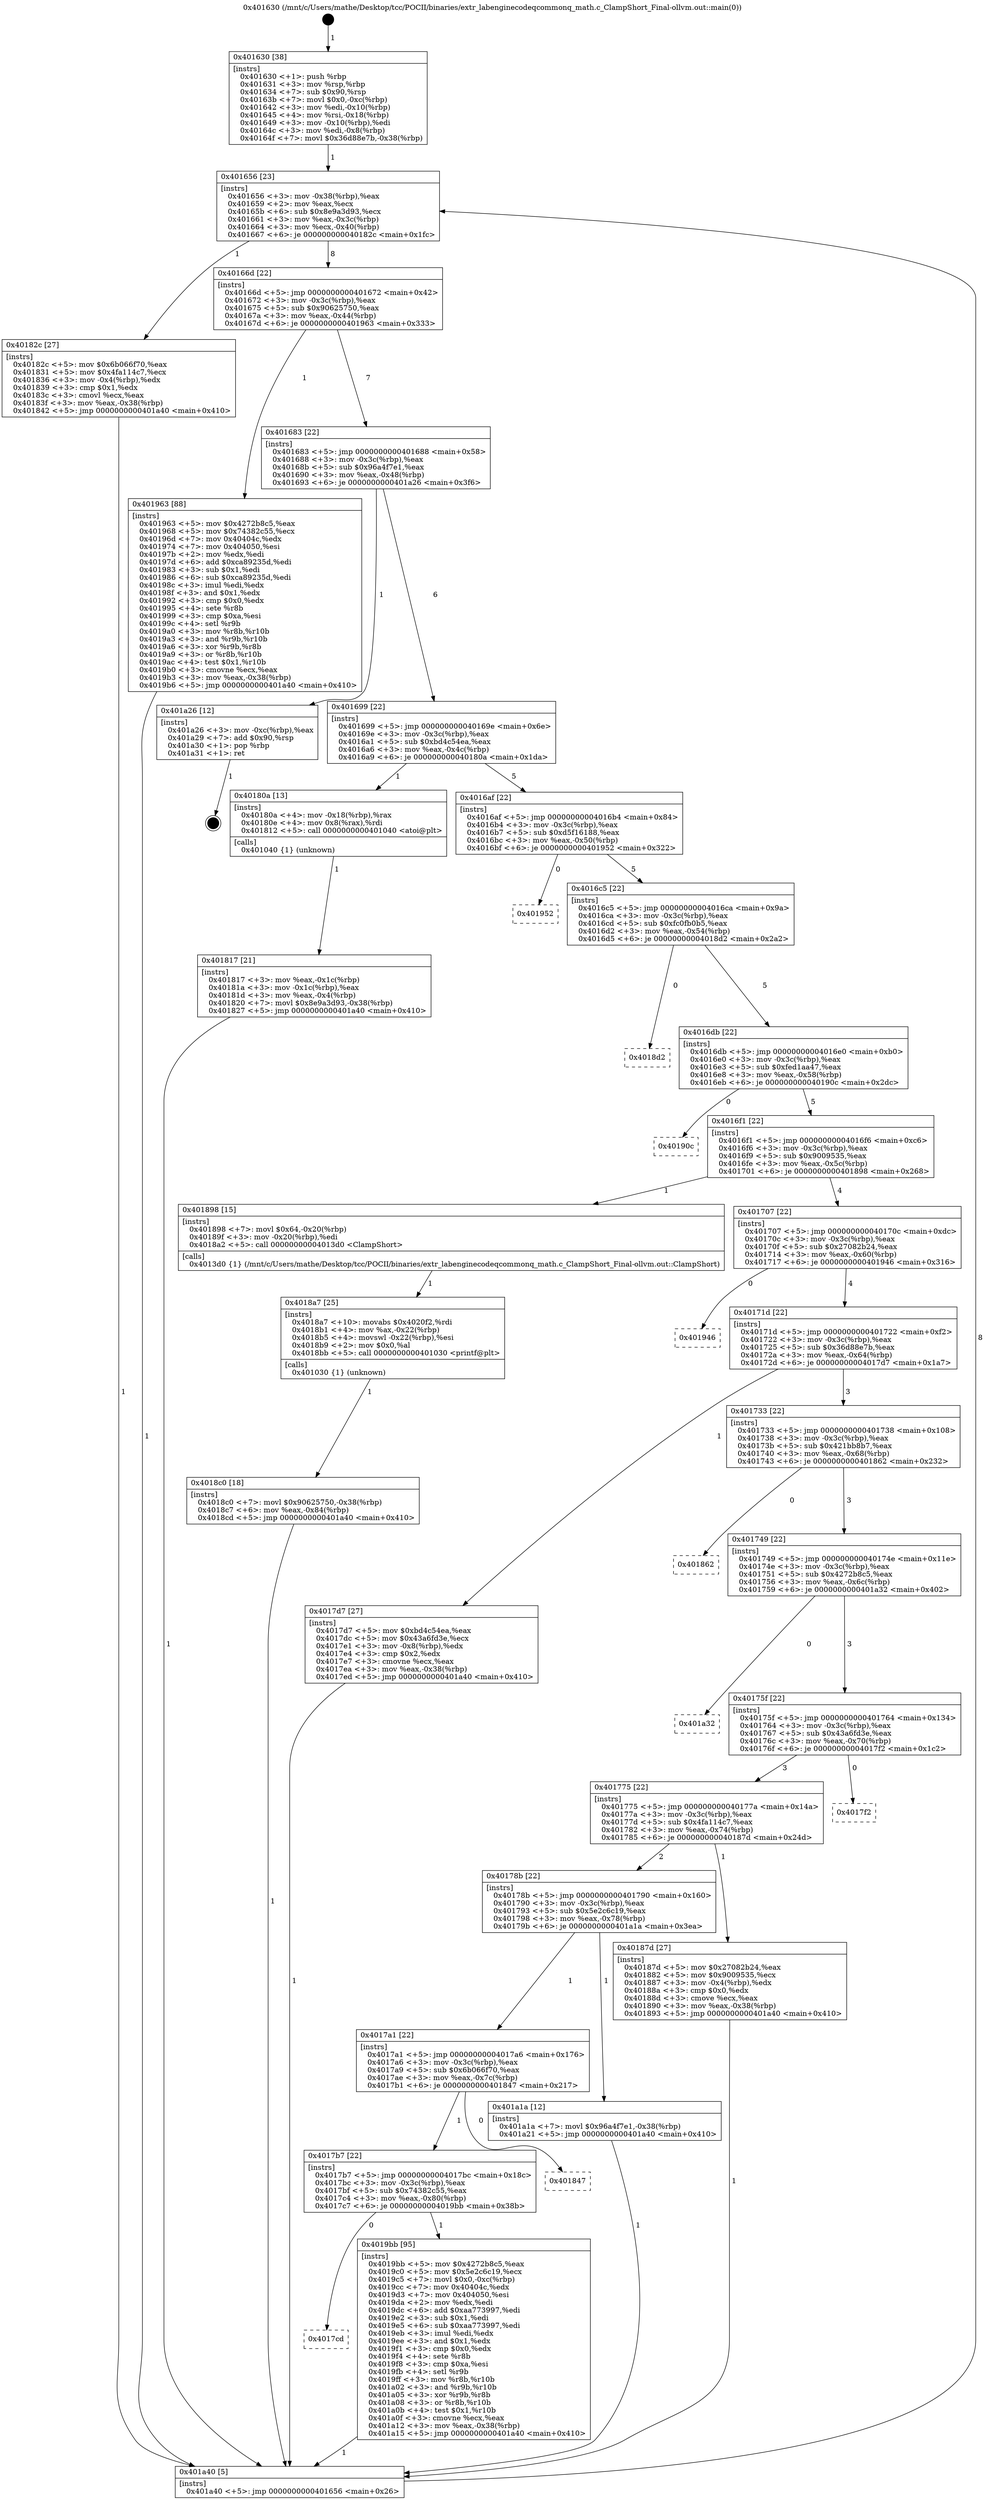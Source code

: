 digraph "0x401630" {
  label = "0x401630 (/mnt/c/Users/mathe/Desktop/tcc/POCII/binaries/extr_labenginecodeqcommonq_math.c_ClampShort_Final-ollvm.out::main(0))"
  labelloc = "t"
  node[shape=record]

  Entry [label="",width=0.3,height=0.3,shape=circle,fillcolor=black,style=filled]
  "0x401656" [label="{
     0x401656 [23]\l
     | [instrs]\l
     &nbsp;&nbsp;0x401656 \<+3\>: mov -0x38(%rbp),%eax\l
     &nbsp;&nbsp;0x401659 \<+2\>: mov %eax,%ecx\l
     &nbsp;&nbsp;0x40165b \<+6\>: sub $0x8e9a3d93,%ecx\l
     &nbsp;&nbsp;0x401661 \<+3\>: mov %eax,-0x3c(%rbp)\l
     &nbsp;&nbsp;0x401664 \<+3\>: mov %ecx,-0x40(%rbp)\l
     &nbsp;&nbsp;0x401667 \<+6\>: je 000000000040182c \<main+0x1fc\>\l
  }"]
  "0x40182c" [label="{
     0x40182c [27]\l
     | [instrs]\l
     &nbsp;&nbsp;0x40182c \<+5\>: mov $0x6b066f70,%eax\l
     &nbsp;&nbsp;0x401831 \<+5\>: mov $0x4fa114c7,%ecx\l
     &nbsp;&nbsp;0x401836 \<+3\>: mov -0x4(%rbp),%edx\l
     &nbsp;&nbsp;0x401839 \<+3\>: cmp $0x1,%edx\l
     &nbsp;&nbsp;0x40183c \<+3\>: cmovl %ecx,%eax\l
     &nbsp;&nbsp;0x40183f \<+3\>: mov %eax,-0x38(%rbp)\l
     &nbsp;&nbsp;0x401842 \<+5\>: jmp 0000000000401a40 \<main+0x410\>\l
  }"]
  "0x40166d" [label="{
     0x40166d [22]\l
     | [instrs]\l
     &nbsp;&nbsp;0x40166d \<+5\>: jmp 0000000000401672 \<main+0x42\>\l
     &nbsp;&nbsp;0x401672 \<+3\>: mov -0x3c(%rbp),%eax\l
     &nbsp;&nbsp;0x401675 \<+5\>: sub $0x90625750,%eax\l
     &nbsp;&nbsp;0x40167a \<+3\>: mov %eax,-0x44(%rbp)\l
     &nbsp;&nbsp;0x40167d \<+6\>: je 0000000000401963 \<main+0x333\>\l
  }"]
  Exit [label="",width=0.3,height=0.3,shape=circle,fillcolor=black,style=filled,peripheries=2]
  "0x401963" [label="{
     0x401963 [88]\l
     | [instrs]\l
     &nbsp;&nbsp;0x401963 \<+5\>: mov $0x4272b8c5,%eax\l
     &nbsp;&nbsp;0x401968 \<+5\>: mov $0x74382c55,%ecx\l
     &nbsp;&nbsp;0x40196d \<+7\>: mov 0x40404c,%edx\l
     &nbsp;&nbsp;0x401974 \<+7\>: mov 0x404050,%esi\l
     &nbsp;&nbsp;0x40197b \<+2\>: mov %edx,%edi\l
     &nbsp;&nbsp;0x40197d \<+6\>: add $0xca89235d,%edi\l
     &nbsp;&nbsp;0x401983 \<+3\>: sub $0x1,%edi\l
     &nbsp;&nbsp;0x401986 \<+6\>: sub $0xca89235d,%edi\l
     &nbsp;&nbsp;0x40198c \<+3\>: imul %edi,%edx\l
     &nbsp;&nbsp;0x40198f \<+3\>: and $0x1,%edx\l
     &nbsp;&nbsp;0x401992 \<+3\>: cmp $0x0,%edx\l
     &nbsp;&nbsp;0x401995 \<+4\>: sete %r8b\l
     &nbsp;&nbsp;0x401999 \<+3\>: cmp $0xa,%esi\l
     &nbsp;&nbsp;0x40199c \<+4\>: setl %r9b\l
     &nbsp;&nbsp;0x4019a0 \<+3\>: mov %r8b,%r10b\l
     &nbsp;&nbsp;0x4019a3 \<+3\>: and %r9b,%r10b\l
     &nbsp;&nbsp;0x4019a6 \<+3\>: xor %r9b,%r8b\l
     &nbsp;&nbsp;0x4019a9 \<+3\>: or %r8b,%r10b\l
     &nbsp;&nbsp;0x4019ac \<+4\>: test $0x1,%r10b\l
     &nbsp;&nbsp;0x4019b0 \<+3\>: cmovne %ecx,%eax\l
     &nbsp;&nbsp;0x4019b3 \<+3\>: mov %eax,-0x38(%rbp)\l
     &nbsp;&nbsp;0x4019b6 \<+5\>: jmp 0000000000401a40 \<main+0x410\>\l
  }"]
  "0x401683" [label="{
     0x401683 [22]\l
     | [instrs]\l
     &nbsp;&nbsp;0x401683 \<+5\>: jmp 0000000000401688 \<main+0x58\>\l
     &nbsp;&nbsp;0x401688 \<+3\>: mov -0x3c(%rbp),%eax\l
     &nbsp;&nbsp;0x40168b \<+5\>: sub $0x96a4f7e1,%eax\l
     &nbsp;&nbsp;0x401690 \<+3\>: mov %eax,-0x48(%rbp)\l
     &nbsp;&nbsp;0x401693 \<+6\>: je 0000000000401a26 \<main+0x3f6\>\l
  }"]
  "0x4017cd" [label="{
     0x4017cd\l
  }", style=dashed]
  "0x401a26" [label="{
     0x401a26 [12]\l
     | [instrs]\l
     &nbsp;&nbsp;0x401a26 \<+3\>: mov -0xc(%rbp),%eax\l
     &nbsp;&nbsp;0x401a29 \<+7\>: add $0x90,%rsp\l
     &nbsp;&nbsp;0x401a30 \<+1\>: pop %rbp\l
     &nbsp;&nbsp;0x401a31 \<+1\>: ret\l
  }"]
  "0x401699" [label="{
     0x401699 [22]\l
     | [instrs]\l
     &nbsp;&nbsp;0x401699 \<+5\>: jmp 000000000040169e \<main+0x6e\>\l
     &nbsp;&nbsp;0x40169e \<+3\>: mov -0x3c(%rbp),%eax\l
     &nbsp;&nbsp;0x4016a1 \<+5\>: sub $0xbd4c54ea,%eax\l
     &nbsp;&nbsp;0x4016a6 \<+3\>: mov %eax,-0x4c(%rbp)\l
     &nbsp;&nbsp;0x4016a9 \<+6\>: je 000000000040180a \<main+0x1da\>\l
  }"]
  "0x4019bb" [label="{
     0x4019bb [95]\l
     | [instrs]\l
     &nbsp;&nbsp;0x4019bb \<+5\>: mov $0x4272b8c5,%eax\l
     &nbsp;&nbsp;0x4019c0 \<+5\>: mov $0x5e2c6c19,%ecx\l
     &nbsp;&nbsp;0x4019c5 \<+7\>: movl $0x0,-0xc(%rbp)\l
     &nbsp;&nbsp;0x4019cc \<+7\>: mov 0x40404c,%edx\l
     &nbsp;&nbsp;0x4019d3 \<+7\>: mov 0x404050,%esi\l
     &nbsp;&nbsp;0x4019da \<+2\>: mov %edx,%edi\l
     &nbsp;&nbsp;0x4019dc \<+6\>: add $0xaa773997,%edi\l
     &nbsp;&nbsp;0x4019e2 \<+3\>: sub $0x1,%edi\l
     &nbsp;&nbsp;0x4019e5 \<+6\>: sub $0xaa773997,%edi\l
     &nbsp;&nbsp;0x4019eb \<+3\>: imul %edi,%edx\l
     &nbsp;&nbsp;0x4019ee \<+3\>: and $0x1,%edx\l
     &nbsp;&nbsp;0x4019f1 \<+3\>: cmp $0x0,%edx\l
     &nbsp;&nbsp;0x4019f4 \<+4\>: sete %r8b\l
     &nbsp;&nbsp;0x4019f8 \<+3\>: cmp $0xa,%esi\l
     &nbsp;&nbsp;0x4019fb \<+4\>: setl %r9b\l
     &nbsp;&nbsp;0x4019ff \<+3\>: mov %r8b,%r10b\l
     &nbsp;&nbsp;0x401a02 \<+3\>: and %r9b,%r10b\l
     &nbsp;&nbsp;0x401a05 \<+3\>: xor %r9b,%r8b\l
     &nbsp;&nbsp;0x401a08 \<+3\>: or %r8b,%r10b\l
     &nbsp;&nbsp;0x401a0b \<+4\>: test $0x1,%r10b\l
     &nbsp;&nbsp;0x401a0f \<+3\>: cmovne %ecx,%eax\l
     &nbsp;&nbsp;0x401a12 \<+3\>: mov %eax,-0x38(%rbp)\l
     &nbsp;&nbsp;0x401a15 \<+5\>: jmp 0000000000401a40 \<main+0x410\>\l
  }"]
  "0x40180a" [label="{
     0x40180a [13]\l
     | [instrs]\l
     &nbsp;&nbsp;0x40180a \<+4\>: mov -0x18(%rbp),%rax\l
     &nbsp;&nbsp;0x40180e \<+4\>: mov 0x8(%rax),%rdi\l
     &nbsp;&nbsp;0x401812 \<+5\>: call 0000000000401040 \<atoi@plt\>\l
     | [calls]\l
     &nbsp;&nbsp;0x401040 \{1\} (unknown)\l
  }"]
  "0x4016af" [label="{
     0x4016af [22]\l
     | [instrs]\l
     &nbsp;&nbsp;0x4016af \<+5\>: jmp 00000000004016b4 \<main+0x84\>\l
     &nbsp;&nbsp;0x4016b4 \<+3\>: mov -0x3c(%rbp),%eax\l
     &nbsp;&nbsp;0x4016b7 \<+5\>: sub $0xd5f16188,%eax\l
     &nbsp;&nbsp;0x4016bc \<+3\>: mov %eax,-0x50(%rbp)\l
     &nbsp;&nbsp;0x4016bf \<+6\>: je 0000000000401952 \<main+0x322\>\l
  }"]
  "0x4017b7" [label="{
     0x4017b7 [22]\l
     | [instrs]\l
     &nbsp;&nbsp;0x4017b7 \<+5\>: jmp 00000000004017bc \<main+0x18c\>\l
     &nbsp;&nbsp;0x4017bc \<+3\>: mov -0x3c(%rbp),%eax\l
     &nbsp;&nbsp;0x4017bf \<+5\>: sub $0x74382c55,%eax\l
     &nbsp;&nbsp;0x4017c4 \<+3\>: mov %eax,-0x80(%rbp)\l
     &nbsp;&nbsp;0x4017c7 \<+6\>: je 00000000004019bb \<main+0x38b\>\l
  }"]
  "0x401952" [label="{
     0x401952\l
  }", style=dashed]
  "0x4016c5" [label="{
     0x4016c5 [22]\l
     | [instrs]\l
     &nbsp;&nbsp;0x4016c5 \<+5\>: jmp 00000000004016ca \<main+0x9a\>\l
     &nbsp;&nbsp;0x4016ca \<+3\>: mov -0x3c(%rbp),%eax\l
     &nbsp;&nbsp;0x4016cd \<+5\>: sub $0xfc0fb0b5,%eax\l
     &nbsp;&nbsp;0x4016d2 \<+3\>: mov %eax,-0x54(%rbp)\l
     &nbsp;&nbsp;0x4016d5 \<+6\>: je 00000000004018d2 \<main+0x2a2\>\l
  }"]
  "0x401847" [label="{
     0x401847\l
  }", style=dashed]
  "0x4018d2" [label="{
     0x4018d2\l
  }", style=dashed]
  "0x4016db" [label="{
     0x4016db [22]\l
     | [instrs]\l
     &nbsp;&nbsp;0x4016db \<+5\>: jmp 00000000004016e0 \<main+0xb0\>\l
     &nbsp;&nbsp;0x4016e0 \<+3\>: mov -0x3c(%rbp),%eax\l
     &nbsp;&nbsp;0x4016e3 \<+5\>: sub $0xfed1aa47,%eax\l
     &nbsp;&nbsp;0x4016e8 \<+3\>: mov %eax,-0x58(%rbp)\l
     &nbsp;&nbsp;0x4016eb \<+6\>: je 000000000040190c \<main+0x2dc\>\l
  }"]
  "0x4017a1" [label="{
     0x4017a1 [22]\l
     | [instrs]\l
     &nbsp;&nbsp;0x4017a1 \<+5\>: jmp 00000000004017a6 \<main+0x176\>\l
     &nbsp;&nbsp;0x4017a6 \<+3\>: mov -0x3c(%rbp),%eax\l
     &nbsp;&nbsp;0x4017a9 \<+5\>: sub $0x6b066f70,%eax\l
     &nbsp;&nbsp;0x4017ae \<+3\>: mov %eax,-0x7c(%rbp)\l
     &nbsp;&nbsp;0x4017b1 \<+6\>: je 0000000000401847 \<main+0x217\>\l
  }"]
  "0x40190c" [label="{
     0x40190c\l
  }", style=dashed]
  "0x4016f1" [label="{
     0x4016f1 [22]\l
     | [instrs]\l
     &nbsp;&nbsp;0x4016f1 \<+5\>: jmp 00000000004016f6 \<main+0xc6\>\l
     &nbsp;&nbsp;0x4016f6 \<+3\>: mov -0x3c(%rbp),%eax\l
     &nbsp;&nbsp;0x4016f9 \<+5\>: sub $0x9009535,%eax\l
     &nbsp;&nbsp;0x4016fe \<+3\>: mov %eax,-0x5c(%rbp)\l
     &nbsp;&nbsp;0x401701 \<+6\>: je 0000000000401898 \<main+0x268\>\l
  }"]
  "0x401a1a" [label="{
     0x401a1a [12]\l
     | [instrs]\l
     &nbsp;&nbsp;0x401a1a \<+7\>: movl $0x96a4f7e1,-0x38(%rbp)\l
     &nbsp;&nbsp;0x401a21 \<+5\>: jmp 0000000000401a40 \<main+0x410\>\l
  }"]
  "0x401898" [label="{
     0x401898 [15]\l
     | [instrs]\l
     &nbsp;&nbsp;0x401898 \<+7\>: movl $0x64,-0x20(%rbp)\l
     &nbsp;&nbsp;0x40189f \<+3\>: mov -0x20(%rbp),%edi\l
     &nbsp;&nbsp;0x4018a2 \<+5\>: call 00000000004013d0 \<ClampShort\>\l
     | [calls]\l
     &nbsp;&nbsp;0x4013d0 \{1\} (/mnt/c/Users/mathe/Desktop/tcc/POCII/binaries/extr_labenginecodeqcommonq_math.c_ClampShort_Final-ollvm.out::ClampShort)\l
  }"]
  "0x401707" [label="{
     0x401707 [22]\l
     | [instrs]\l
     &nbsp;&nbsp;0x401707 \<+5\>: jmp 000000000040170c \<main+0xdc\>\l
     &nbsp;&nbsp;0x40170c \<+3\>: mov -0x3c(%rbp),%eax\l
     &nbsp;&nbsp;0x40170f \<+5\>: sub $0x27082b24,%eax\l
     &nbsp;&nbsp;0x401714 \<+3\>: mov %eax,-0x60(%rbp)\l
     &nbsp;&nbsp;0x401717 \<+6\>: je 0000000000401946 \<main+0x316\>\l
  }"]
  "0x4018c0" [label="{
     0x4018c0 [18]\l
     | [instrs]\l
     &nbsp;&nbsp;0x4018c0 \<+7\>: movl $0x90625750,-0x38(%rbp)\l
     &nbsp;&nbsp;0x4018c7 \<+6\>: mov %eax,-0x84(%rbp)\l
     &nbsp;&nbsp;0x4018cd \<+5\>: jmp 0000000000401a40 \<main+0x410\>\l
  }"]
  "0x401946" [label="{
     0x401946\l
  }", style=dashed]
  "0x40171d" [label="{
     0x40171d [22]\l
     | [instrs]\l
     &nbsp;&nbsp;0x40171d \<+5\>: jmp 0000000000401722 \<main+0xf2\>\l
     &nbsp;&nbsp;0x401722 \<+3\>: mov -0x3c(%rbp),%eax\l
     &nbsp;&nbsp;0x401725 \<+5\>: sub $0x36d88e7b,%eax\l
     &nbsp;&nbsp;0x40172a \<+3\>: mov %eax,-0x64(%rbp)\l
     &nbsp;&nbsp;0x40172d \<+6\>: je 00000000004017d7 \<main+0x1a7\>\l
  }"]
  "0x4018a7" [label="{
     0x4018a7 [25]\l
     | [instrs]\l
     &nbsp;&nbsp;0x4018a7 \<+10\>: movabs $0x4020f2,%rdi\l
     &nbsp;&nbsp;0x4018b1 \<+4\>: mov %ax,-0x22(%rbp)\l
     &nbsp;&nbsp;0x4018b5 \<+4\>: movswl -0x22(%rbp),%esi\l
     &nbsp;&nbsp;0x4018b9 \<+2\>: mov $0x0,%al\l
     &nbsp;&nbsp;0x4018bb \<+5\>: call 0000000000401030 \<printf@plt\>\l
     | [calls]\l
     &nbsp;&nbsp;0x401030 \{1\} (unknown)\l
  }"]
  "0x4017d7" [label="{
     0x4017d7 [27]\l
     | [instrs]\l
     &nbsp;&nbsp;0x4017d7 \<+5\>: mov $0xbd4c54ea,%eax\l
     &nbsp;&nbsp;0x4017dc \<+5\>: mov $0x43a6fd3e,%ecx\l
     &nbsp;&nbsp;0x4017e1 \<+3\>: mov -0x8(%rbp),%edx\l
     &nbsp;&nbsp;0x4017e4 \<+3\>: cmp $0x2,%edx\l
     &nbsp;&nbsp;0x4017e7 \<+3\>: cmovne %ecx,%eax\l
     &nbsp;&nbsp;0x4017ea \<+3\>: mov %eax,-0x38(%rbp)\l
     &nbsp;&nbsp;0x4017ed \<+5\>: jmp 0000000000401a40 \<main+0x410\>\l
  }"]
  "0x401733" [label="{
     0x401733 [22]\l
     | [instrs]\l
     &nbsp;&nbsp;0x401733 \<+5\>: jmp 0000000000401738 \<main+0x108\>\l
     &nbsp;&nbsp;0x401738 \<+3\>: mov -0x3c(%rbp),%eax\l
     &nbsp;&nbsp;0x40173b \<+5\>: sub $0x421bb8b7,%eax\l
     &nbsp;&nbsp;0x401740 \<+3\>: mov %eax,-0x68(%rbp)\l
     &nbsp;&nbsp;0x401743 \<+6\>: je 0000000000401862 \<main+0x232\>\l
  }"]
  "0x401a40" [label="{
     0x401a40 [5]\l
     | [instrs]\l
     &nbsp;&nbsp;0x401a40 \<+5\>: jmp 0000000000401656 \<main+0x26\>\l
  }"]
  "0x401630" [label="{
     0x401630 [38]\l
     | [instrs]\l
     &nbsp;&nbsp;0x401630 \<+1\>: push %rbp\l
     &nbsp;&nbsp;0x401631 \<+3\>: mov %rsp,%rbp\l
     &nbsp;&nbsp;0x401634 \<+7\>: sub $0x90,%rsp\l
     &nbsp;&nbsp;0x40163b \<+7\>: movl $0x0,-0xc(%rbp)\l
     &nbsp;&nbsp;0x401642 \<+3\>: mov %edi,-0x10(%rbp)\l
     &nbsp;&nbsp;0x401645 \<+4\>: mov %rsi,-0x18(%rbp)\l
     &nbsp;&nbsp;0x401649 \<+3\>: mov -0x10(%rbp),%edi\l
     &nbsp;&nbsp;0x40164c \<+3\>: mov %edi,-0x8(%rbp)\l
     &nbsp;&nbsp;0x40164f \<+7\>: movl $0x36d88e7b,-0x38(%rbp)\l
  }"]
  "0x401817" [label="{
     0x401817 [21]\l
     | [instrs]\l
     &nbsp;&nbsp;0x401817 \<+3\>: mov %eax,-0x1c(%rbp)\l
     &nbsp;&nbsp;0x40181a \<+3\>: mov -0x1c(%rbp),%eax\l
     &nbsp;&nbsp;0x40181d \<+3\>: mov %eax,-0x4(%rbp)\l
     &nbsp;&nbsp;0x401820 \<+7\>: movl $0x8e9a3d93,-0x38(%rbp)\l
     &nbsp;&nbsp;0x401827 \<+5\>: jmp 0000000000401a40 \<main+0x410\>\l
  }"]
  "0x40178b" [label="{
     0x40178b [22]\l
     | [instrs]\l
     &nbsp;&nbsp;0x40178b \<+5\>: jmp 0000000000401790 \<main+0x160\>\l
     &nbsp;&nbsp;0x401790 \<+3\>: mov -0x3c(%rbp),%eax\l
     &nbsp;&nbsp;0x401793 \<+5\>: sub $0x5e2c6c19,%eax\l
     &nbsp;&nbsp;0x401798 \<+3\>: mov %eax,-0x78(%rbp)\l
     &nbsp;&nbsp;0x40179b \<+6\>: je 0000000000401a1a \<main+0x3ea\>\l
  }"]
  "0x401862" [label="{
     0x401862\l
  }", style=dashed]
  "0x401749" [label="{
     0x401749 [22]\l
     | [instrs]\l
     &nbsp;&nbsp;0x401749 \<+5\>: jmp 000000000040174e \<main+0x11e\>\l
     &nbsp;&nbsp;0x40174e \<+3\>: mov -0x3c(%rbp),%eax\l
     &nbsp;&nbsp;0x401751 \<+5\>: sub $0x4272b8c5,%eax\l
     &nbsp;&nbsp;0x401756 \<+3\>: mov %eax,-0x6c(%rbp)\l
     &nbsp;&nbsp;0x401759 \<+6\>: je 0000000000401a32 \<main+0x402\>\l
  }"]
  "0x40187d" [label="{
     0x40187d [27]\l
     | [instrs]\l
     &nbsp;&nbsp;0x40187d \<+5\>: mov $0x27082b24,%eax\l
     &nbsp;&nbsp;0x401882 \<+5\>: mov $0x9009535,%ecx\l
     &nbsp;&nbsp;0x401887 \<+3\>: mov -0x4(%rbp),%edx\l
     &nbsp;&nbsp;0x40188a \<+3\>: cmp $0x0,%edx\l
     &nbsp;&nbsp;0x40188d \<+3\>: cmove %ecx,%eax\l
     &nbsp;&nbsp;0x401890 \<+3\>: mov %eax,-0x38(%rbp)\l
     &nbsp;&nbsp;0x401893 \<+5\>: jmp 0000000000401a40 \<main+0x410\>\l
  }"]
  "0x401a32" [label="{
     0x401a32\l
  }", style=dashed]
  "0x40175f" [label="{
     0x40175f [22]\l
     | [instrs]\l
     &nbsp;&nbsp;0x40175f \<+5\>: jmp 0000000000401764 \<main+0x134\>\l
     &nbsp;&nbsp;0x401764 \<+3\>: mov -0x3c(%rbp),%eax\l
     &nbsp;&nbsp;0x401767 \<+5\>: sub $0x43a6fd3e,%eax\l
     &nbsp;&nbsp;0x40176c \<+3\>: mov %eax,-0x70(%rbp)\l
     &nbsp;&nbsp;0x40176f \<+6\>: je 00000000004017f2 \<main+0x1c2\>\l
  }"]
  "0x401775" [label="{
     0x401775 [22]\l
     | [instrs]\l
     &nbsp;&nbsp;0x401775 \<+5\>: jmp 000000000040177a \<main+0x14a\>\l
     &nbsp;&nbsp;0x40177a \<+3\>: mov -0x3c(%rbp),%eax\l
     &nbsp;&nbsp;0x40177d \<+5\>: sub $0x4fa114c7,%eax\l
     &nbsp;&nbsp;0x401782 \<+3\>: mov %eax,-0x74(%rbp)\l
     &nbsp;&nbsp;0x401785 \<+6\>: je 000000000040187d \<main+0x24d\>\l
  }"]
  "0x4017f2" [label="{
     0x4017f2\l
  }", style=dashed]
  Entry -> "0x401630" [label=" 1"]
  "0x401656" -> "0x40182c" [label=" 1"]
  "0x401656" -> "0x40166d" [label=" 8"]
  "0x401a26" -> Exit [label=" 1"]
  "0x40166d" -> "0x401963" [label=" 1"]
  "0x40166d" -> "0x401683" [label=" 7"]
  "0x401a1a" -> "0x401a40" [label=" 1"]
  "0x401683" -> "0x401a26" [label=" 1"]
  "0x401683" -> "0x401699" [label=" 6"]
  "0x4019bb" -> "0x401a40" [label=" 1"]
  "0x401699" -> "0x40180a" [label=" 1"]
  "0x401699" -> "0x4016af" [label=" 5"]
  "0x4017b7" -> "0x4017cd" [label=" 0"]
  "0x4016af" -> "0x401952" [label=" 0"]
  "0x4016af" -> "0x4016c5" [label=" 5"]
  "0x4017b7" -> "0x4019bb" [label=" 1"]
  "0x4016c5" -> "0x4018d2" [label=" 0"]
  "0x4016c5" -> "0x4016db" [label=" 5"]
  "0x4017a1" -> "0x4017b7" [label=" 1"]
  "0x4016db" -> "0x40190c" [label=" 0"]
  "0x4016db" -> "0x4016f1" [label=" 5"]
  "0x4017a1" -> "0x401847" [label=" 0"]
  "0x4016f1" -> "0x401898" [label=" 1"]
  "0x4016f1" -> "0x401707" [label=" 4"]
  "0x40178b" -> "0x4017a1" [label=" 1"]
  "0x401707" -> "0x401946" [label=" 0"]
  "0x401707" -> "0x40171d" [label=" 4"]
  "0x40178b" -> "0x401a1a" [label=" 1"]
  "0x40171d" -> "0x4017d7" [label=" 1"]
  "0x40171d" -> "0x401733" [label=" 3"]
  "0x4017d7" -> "0x401a40" [label=" 1"]
  "0x401630" -> "0x401656" [label=" 1"]
  "0x401a40" -> "0x401656" [label=" 8"]
  "0x40180a" -> "0x401817" [label=" 1"]
  "0x401817" -> "0x401a40" [label=" 1"]
  "0x40182c" -> "0x401a40" [label=" 1"]
  "0x401963" -> "0x401a40" [label=" 1"]
  "0x401733" -> "0x401862" [label=" 0"]
  "0x401733" -> "0x401749" [label=" 3"]
  "0x4018c0" -> "0x401a40" [label=" 1"]
  "0x401749" -> "0x401a32" [label=" 0"]
  "0x401749" -> "0x40175f" [label=" 3"]
  "0x4018a7" -> "0x4018c0" [label=" 1"]
  "0x40175f" -> "0x4017f2" [label=" 0"]
  "0x40175f" -> "0x401775" [label=" 3"]
  "0x401898" -> "0x4018a7" [label=" 1"]
  "0x401775" -> "0x40187d" [label=" 1"]
  "0x401775" -> "0x40178b" [label=" 2"]
  "0x40187d" -> "0x401a40" [label=" 1"]
}
